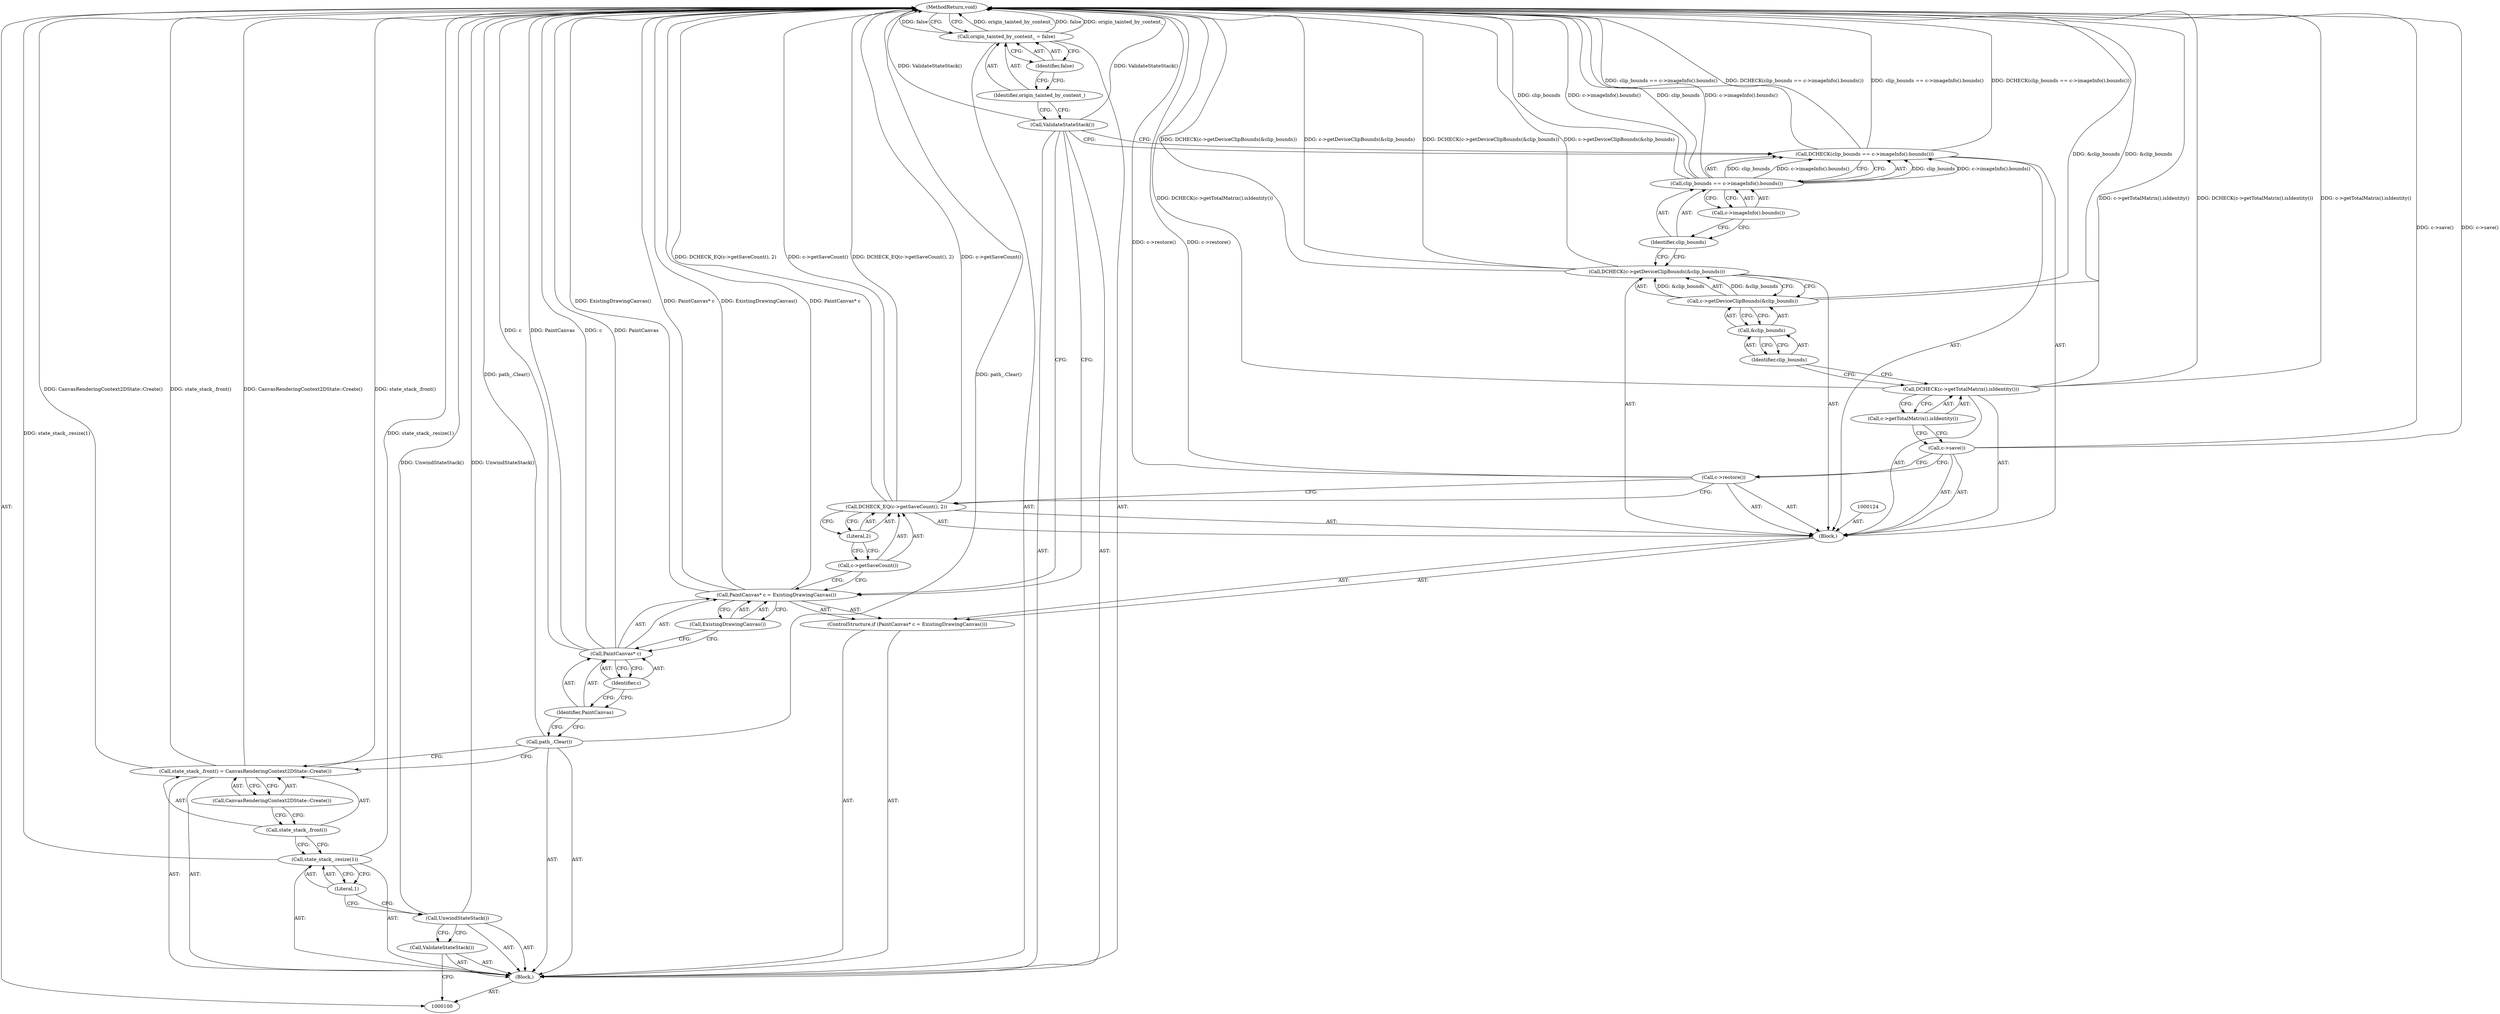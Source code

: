 digraph "0_Chrome_6ed26f014f76f10e76e80636027a2db9dcbe1664_1" {
"1000137" [label="(MethodReturn,void)"];
"1000101" [label="(Block,)"];
"1000121" [label="(Call,c->save())"];
"1000123" [label="(Call,c->getTotalMatrix().isIdentity())"];
"1000122" [label="(Call,DCHECK(c->getTotalMatrix().isIdentity()))"];
"1000116" [label="(Block,)"];
"1000126" [label="(Call,c->getDeviceClipBounds(&clip_bounds))"];
"1000127" [label="(Call,&clip_bounds)"];
"1000128" [label="(Identifier,clip_bounds)"];
"1000125" [label="(Call,DCHECK(c->getDeviceClipBounds(&clip_bounds)))"];
"1000130" [label="(Call,clip_bounds == c->imageInfo().bounds())"];
"1000131" [label="(Identifier,clip_bounds)"];
"1000132" [label="(Call,c->imageInfo().bounds())"];
"1000129" [label="(Call,DCHECK(clip_bounds == c->imageInfo().bounds()))"];
"1000133" [label="(Call,ValidateStateStack())"];
"1000134" [label="(Call,origin_tainted_by_content_ = false)"];
"1000135" [label="(Identifier,origin_tainted_by_content_)"];
"1000136" [label="(Identifier,false)"];
"1000102" [label="(Call,ValidateStateStack())"];
"1000103" [label="(Call,UnwindStateStack())"];
"1000104" [label="(Call,state_stack_.resize(1))"];
"1000105" [label="(Literal,1)"];
"1000106" [label="(Call,state_stack_.front() = CanvasRenderingContext2DState::Create())"];
"1000107" [label="(Call,state_stack_.front())"];
"1000108" [label="(Call,CanvasRenderingContext2DState::Create())"];
"1000109" [label="(Call,path_.Clear())"];
"1000114" [label="(Identifier,c)"];
"1000110" [label="(ControlStructure,if (PaintCanvas* c = ExistingDrawingCanvas()))"];
"1000115" [label="(Call,ExistingDrawingCanvas())"];
"1000111" [label="(Call,PaintCanvas* c = ExistingDrawingCanvas())"];
"1000112" [label="(Call,PaintCanvas* c)"];
"1000113" [label="(Identifier,PaintCanvas)"];
"1000118" [label="(Call,c->getSaveCount())"];
"1000119" [label="(Literal,2)"];
"1000117" [label="(Call,DCHECK_EQ(c->getSaveCount(), 2))"];
"1000120" [label="(Call,c->restore())"];
"1000137" -> "1000100"  [label="AST: "];
"1000137" -> "1000134"  [label="CFG: "];
"1000117" -> "1000137"  [label="DDG: DCHECK_EQ(c->getSaveCount(), 2)"];
"1000117" -> "1000137"  [label="DDG: c->getSaveCount()"];
"1000125" -> "1000137"  [label="DDG: DCHECK(c->getDeviceClipBounds(&clip_bounds))"];
"1000125" -> "1000137"  [label="DDG: c->getDeviceClipBounds(&clip_bounds)"];
"1000106" -> "1000137"  [label="DDG: CanvasRenderingContext2DState::Create()"];
"1000106" -> "1000137"  [label="DDG: state_stack_.front()"];
"1000104" -> "1000137"  [label="DDG: state_stack_.resize(1)"];
"1000112" -> "1000137"  [label="DDG: c"];
"1000112" -> "1000137"  [label="DDG: PaintCanvas"];
"1000126" -> "1000137"  [label="DDG: &clip_bounds"];
"1000130" -> "1000137"  [label="DDG: clip_bounds"];
"1000130" -> "1000137"  [label="DDG: c->imageInfo().bounds()"];
"1000129" -> "1000137"  [label="DDG: clip_bounds == c->imageInfo().bounds()"];
"1000129" -> "1000137"  [label="DDG: DCHECK(clip_bounds == c->imageInfo().bounds())"];
"1000122" -> "1000137"  [label="DDG: c->getTotalMatrix().isIdentity()"];
"1000122" -> "1000137"  [label="DDG: DCHECK(c->getTotalMatrix().isIdentity())"];
"1000103" -> "1000137"  [label="DDG: UnwindStateStack()"];
"1000111" -> "1000137"  [label="DDG: ExistingDrawingCanvas()"];
"1000111" -> "1000137"  [label="DDG: PaintCanvas* c"];
"1000121" -> "1000137"  [label="DDG: c->save()"];
"1000133" -> "1000137"  [label="DDG: ValidateStateStack()"];
"1000134" -> "1000137"  [label="DDG: origin_tainted_by_content_"];
"1000134" -> "1000137"  [label="DDG: false"];
"1000120" -> "1000137"  [label="DDG: c->restore()"];
"1000109" -> "1000137"  [label="DDG: path_.Clear()"];
"1000101" -> "1000100"  [label="AST: "];
"1000102" -> "1000101"  [label="AST: "];
"1000103" -> "1000101"  [label="AST: "];
"1000104" -> "1000101"  [label="AST: "];
"1000106" -> "1000101"  [label="AST: "];
"1000109" -> "1000101"  [label="AST: "];
"1000110" -> "1000101"  [label="AST: "];
"1000133" -> "1000101"  [label="AST: "];
"1000134" -> "1000101"  [label="AST: "];
"1000121" -> "1000116"  [label="AST: "];
"1000121" -> "1000120"  [label="CFG: "];
"1000123" -> "1000121"  [label="CFG: "];
"1000121" -> "1000137"  [label="DDG: c->save()"];
"1000123" -> "1000122"  [label="AST: "];
"1000123" -> "1000121"  [label="CFG: "];
"1000122" -> "1000123"  [label="CFG: "];
"1000122" -> "1000116"  [label="AST: "];
"1000122" -> "1000123"  [label="CFG: "];
"1000123" -> "1000122"  [label="AST: "];
"1000128" -> "1000122"  [label="CFG: "];
"1000122" -> "1000137"  [label="DDG: c->getTotalMatrix().isIdentity()"];
"1000122" -> "1000137"  [label="DDG: DCHECK(c->getTotalMatrix().isIdentity())"];
"1000116" -> "1000110"  [label="AST: "];
"1000117" -> "1000116"  [label="AST: "];
"1000120" -> "1000116"  [label="AST: "];
"1000121" -> "1000116"  [label="AST: "];
"1000122" -> "1000116"  [label="AST: "];
"1000124" -> "1000116"  [label="AST: "];
"1000125" -> "1000116"  [label="AST: "];
"1000129" -> "1000116"  [label="AST: "];
"1000126" -> "1000125"  [label="AST: "];
"1000126" -> "1000127"  [label="CFG: "];
"1000127" -> "1000126"  [label="AST: "];
"1000125" -> "1000126"  [label="CFG: "];
"1000126" -> "1000137"  [label="DDG: &clip_bounds"];
"1000126" -> "1000125"  [label="DDG: &clip_bounds"];
"1000127" -> "1000126"  [label="AST: "];
"1000127" -> "1000128"  [label="CFG: "];
"1000128" -> "1000127"  [label="AST: "];
"1000126" -> "1000127"  [label="CFG: "];
"1000128" -> "1000127"  [label="AST: "];
"1000128" -> "1000122"  [label="CFG: "];
"1000127" -> "1000128"  [label="CFG: "];
"1000125" -> "1000116"  [label="AST: "];
"1000125" -> "1000126"  [label="CFG: "];
"1000126" -> "1000125"  [label="AST: "];
"1000131" -> "1000125"  [label="CFG: "];
"1000125" -> "1000137"  [label="DDG: DCHECK(c->getDeviceClipBounds(&clip_bounds))"];
"1000125" -> "1000137"  [label="DDG: c->getDeviceClipBounds(&clip_bounds)"];
"1000126" -> "1000125"  [label="DDG: &clip_bounds"];
"1000130" -> "1000129"  [label="AST: "];
"1000130" -> "1000132"  [label="CFG: "];
"1000131" -> "1000130"  [label="AST: "];
"1000132" -> "1000130"  [label="AST: "];
"1000129" -> "1000130"  [label="CFG: "];
"1000130" -> "1000137"  [label="DDG: clip_bounds"];
"1000130" -> "1000137"  [label="DDG: c->imageInfo().bounds()"];
"1000130" -> "1000129"  [label="DDG: clip_bounds"];
"1000130" -> "1000129"  [label="DDG: c->imageInfo().bounds()"];
"1000131" -> "1000130"  [label="AST: "];
"1000131" -> "1000125"  [label="CFG: "];
"1000132" -> "1000131"  [label="CFG: "];
"1000132" -> "1000130"  [label="AST: "];
"1000132" -> "1000131"  [label="CFG: "];
"1000130" -> "1000132"  [label="CFG: "];
"1000129" -> "1000116"  [label="AST: "];
"1000129" -> "1000130"  [label="CFG: "];
"1000130" -> "1000129"  [label="AST: "];
"1000133" -> "1000129"  [label="CFG: "];
"1000129" -> "1000137"  [label="DDG: clip_bounds == c->imageInfo().bounds()"];
"1000129" -> "1000137"  [label="DDG: DCHECK(clip_bounds == c->imageInfo().bounds())"];
"1000130" -> "1000129"  [label="DDG: clip_bounds"];
"1000130" -> "1000129"  [label="DDG: c->imageInfo().bounds()"];
"1000133" -> "1000101"  [label="AST: "];
"1000133" -> "1000129"  [label="CFG: "];
"1000133" -> "1000111"  [label="CFG: "];
"1000135" -> "1000133"  [label="CFG: "];
"1000133" -> "1000137"  [label="DDG: ValidateStateStack()"];
"1000134" -> "1000101"  [label="AST: "];
"1000134" -> "1000136"  [label="CFG: "];
"1000135" -> "1000134"  [label="AST: "];
"1000136" -> "1000134"  [label="AST: "];
"1000137" -> "1000134"  [label="CFG: "];
"1000134" -> "1000137"  [label="DDG: origin_tainted_by_content_"];
"1000134" -> "1000137"  [label="DDG: false"];
"1000135" -> "1000134"  [label="AST: "];
"1000135" -> "1000133"  [label="CFG: "];
"1000136" -> "1000135"  [label="CFG: "];
"1000136" -> "1000134"  [label="AST: "];
"1000136" -> "1000135"  [label="CFG: "];
"1000134" -> "1000136"  [label="CFG: "];
"1000102" -> "1000101"  [label="AST: "];
"1000102" -> "1000100"  [label="CFG: "];
"1000103" -> "1000102"  [label="CFG: "];
"1000103" -> "1000101"  [label="AST: "];
"1000103" -> "1000102"  [label="CFG: "];
"1000105" -> "1000103"  [label="CFG: "];
"1000103" -> "1000137"  [label="DDG: UnwindStateStack()"];
"1000104" -> "1000101"  [label="AST: "];
"1000104" -> "1000105"  [label="CFG: "];
"1000105" -> "1000104"  [label="AST: "];
"1000107" -> "1000104"  [label="CFG: "];
"1000104" -> "1000137"  [label="DDG: state_stack_.resize(1)"];
"1000105" -> "1000104"  [label="AST: "];
"1000105" -> "1000103"  [label="CFG: "];
"1000104" -> "1000105"  [label="CFG: "];
"1000106" -> "1000101"  [label="AST: "];
"1000106" -> "1000108"  [label="CFG: "];
"1000107" -> "1000106"  [label="AST: "];
"1000108" -> "1000106"  [label="AST: "];
"1000109" -> "1000106"  [label="CFG: "];
"1000106" -> "1000137"  [label="DDG: CanvasRenderingContext2DState::Create()"];
"1000106" -> "1000137"  [label="DDG: state_stack_.front()"];
"1000107" -> "1000106"  [label="AST: "];
"1000107" -> "1000104"  [label="CFG: "];
"1000108" -> "1000107"  [label="CFG: "];
"1000108" -> "1000106"  [label="AST: "];
"1000108" -> "1000107"  [label="CFG: "];
"1000106" -> "1000108"  [label="CFG: "];
"1000109" -> "1000101"  [label="AST: "];
"1000109" -> "1000106"  [label="CFG: "];
"1000113" -> "1000109"  [label="CFG: "];
"1000109" -> "1000137"  [label="DDG: path_.Clear()"];
"1000114" -> "1000112"  [label="AST: "];
"1000114" -> "1000113"  [label="CFG: "];
"1000112" -> "1000114"  [label="CFG: "];
"1000110" -> "1000101"  [label="AST: "];
"1000111" -> "1000110"  [label="AST: "];
"1000116" -> "1000110"  [label="AST: "];
"1000115" -> "1000111"  [label="AST: "];
"1000115" -> "1000112"  [label="CFG: "];
"1000111" -> "1000115"  [label="CFG: "];
"1000111" -> "1000110"  [label="AST: "];
"1000111" -> "1000115"  [label="CFG: "];
"1000112" -> "1000111"  [label="AST: "];
"1000115" -> "1000111"  [label="AST: "];
"1000118" -> "1000111"  [label="CFG: "];
"1000133" -> "1000111"  [label="CFG: "];
"1000111" -> "1000137"  [label="DDG: ExistingDrawingCanvas()"];
"1000111" -> "1000137"  [label="DDG: PaintCanvas* c"];
"1000112" -> "1000111"  [label="AST: "];
"1000112" -> "1000114"  [label="CFG: "];
"1000113" -> "1000112"  [label="AST: "];
"1000114" -> "1000112"  [label="AST: "];
"1000115" -> "1000112"  [label="CFG: "];
"1000112" -> "1000137"  [label="DDG: c"];
"1000112" -> "1000137"  [label="DDG: PaintCanvas"];
"1000113" -> "1000112"  [label="AST: "];
"1000113" -> "1000109"  [label="CFG: "];
"1000114" -> "1000113"  [label="CFG: "];
"1000118" -> "1000117"  [label="AST: "];
"1000118" -> "1000111"  [label="CFG: "];
"1000119" -> "1000118"  [label="CFG: "];
"1000119" -> "1000117"  [label="AST: "];
"1000119" -> "1000118"  [label="CFG: "];
"1000117" -> "1000119"  [label="CFG: "];
"1000117" -> "1000116"  [label="AST: "];
"1000117" -> "1000119"  [label="CFG: "];
"1000118" -> "1000117"  [label="AST: "];
"1000119" -> "1000117"  [label="AST: "];
"1000120" -> "1000117"  [label="CFG: "];
"1000117" -> "1000137"  [label="DDG: DCHECK_EQ(c->getSaveCount(), 2)"];
"1000117" -> "1000137"  [label="DDG: c->getSaveCount()"];
"1000120" -> "1000116"  [label="AST: "];
"1000120" -> "1000117"  [label="CFG: "];
"1000121" -> "1000120"  [label="CFG: "];
"1000120" -> "1000137"  [label="DDG: c->restore()"];
}
